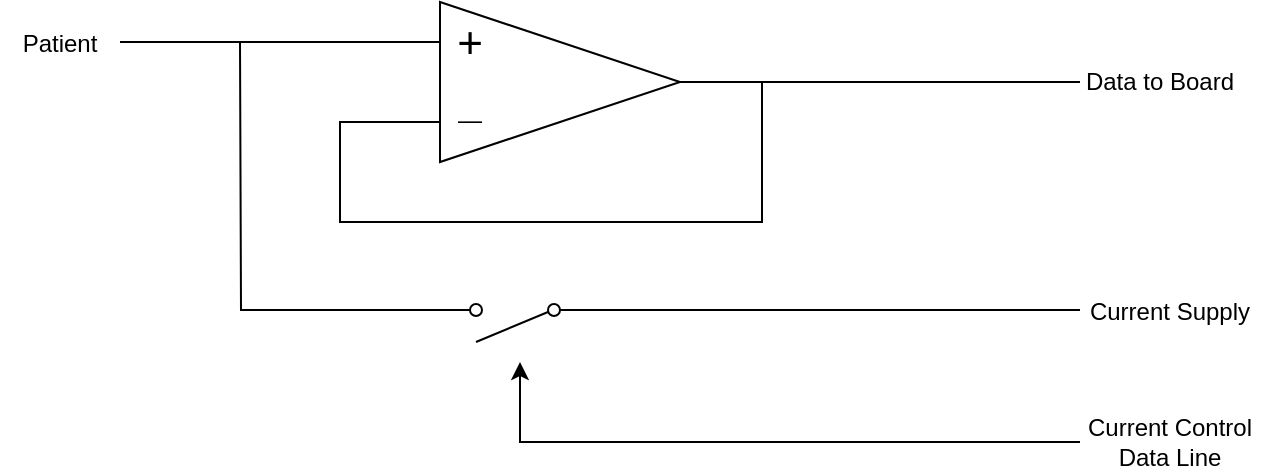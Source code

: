 <mxfile version="21.2.8" type="device">
  <diagram name="Page-1" id="16e2658f-23c8-b752-8be9-c03fbebb8bbe">
    <mxGraphModel dx="715" dy="415" grid="1" gridSize="10" guides="1" tooltips="1" connect="1" arrows="1" fold="1" page="1" pageScale="1" pageWidth="1100" pageHeight="850" background="none" math="0" shadow="0">
      <root>
        <mxCell id="0" />
        <mxCell id="1" parent="0" />
        <mxCell id="H8lYZqmQDmAIox5oj_bT-6" style="edgeStyle=orthogonalEdgeStyle;rounded=0;orthogonalLoop=1;jettySize=auto;html=1;entryX=0;entryY=0.75;entryDx=0;entryDy=0;endArrow=none;endFill=0;" edge="1" parent="1" source="H8lYZqmQDmAIox5oj_bT-5" target="H8lYZqmQDmAIox5oj_bT-5">
          <mxGeometry relative="1" as="geometry">
            <mxPoint x="260" y="210" as="targetPoint" />
            <Array as="points">
              <mxPoint x="481" y="180" />
              <mxPoint x="481" y="250" />
              <mxPoint x="270" y="250" />
              <mxPoint x="270" y="200" />
            </Array>
          </mxGeometry>
        </mxCell>
        <mxCell id="H8lYZqmQDmAIox5oj_bT-5" value="" style="triangle;whiteSpace=wrap;html=1;" vertex="1" parent="1">
          <mxGeometry x="320" y="140" width="120" height="80" as="geometry" />
        </mxCell>
        <mxCell id="H8lYZqmQDmAIox5oj_bT-7" value="" style="endArrow=none;html=1;rounded=0;" edge="1" parent="1">
          <mxGeometry width="50" height="50" relative="1" as="geometry">
            <mxPoint x="480" y="180" as="sourcePoint" />
            <mxPoint x="640" y="180" as="targetPoint" />
          </mxGeometry>
        </mxCell>
        <mxCell id="H8lYZqmQDmAIox5oj_bT-8" value="" style="endArrow=none;html=1;rounded=0;entryX=0;entryY=0.25;entryDx=0;entryDy=0;endFill=0;" edge="1" parent="1" target="H8lYZqmQDmAIox5oj_bT-5">
          <mxGeometry width="50" height="50" relative="1" as="geometry">
            <mxPoint x="160" y="160" as="sourcePoint" />
            <mxPoint x="240" y="155" as="targetPoint" />
            <Array as="points">
              <mxPoint x="210" y="160" />
            </Array>
          </mxGeometry>
        </mxCell>
        <mxCell id="H8lYZqmQDmAIox5oj_bT-11" style="edgeStyle=orthogonalEdgeStyle;rounded=0;orthogonalLoop=1;jettySize=auto;html=1;exitX=1;exitY=0.8;exitDx=0;exitDy=0;endArrow=none;endFill=0;" edge="1" parent="1" source="H8lYZqmQDmAIox5oj_bT-9">
          <mxGeometry relative="1" as="geometry">
            <mxPoint x="220" y="160" as="targetPoint" />
          </mxGeometry>
        </mxCell>
        <mxCell id="H8lYZqmQDmAIox5oj_bT-12" style="edgeStyle=orthogonalEdgeStyle;rounded=0;orthogonalLoop=1;jettySize=auto;html=1;exitX=0;exitY=0.8;exitDx=0;exitDy=0;endArrow=none;endFill=0;" edge="1" parent="1" source="H8lYZqmQDmAIox5oj_bT-9">
          <mxGeometry relative="1" as="geometry">
            <mxPoint x="640" y="294" as="targetPoint" />
          </mxGeometry>
        </mxCell>
        <mxCell id="H8lYZqmQDmAIox5oj_bT-9" value="" style="html=1;shape=mxgraph.electrical.electro-mechanical.singleSwitch;aspect=fixed;elSwitchState=off;direction=west;" vertex="1" parent="1">
          <mxGeometry x="320" y="290" width="75" height="20" as="geometry" />
        </mxCell>
        <mxCell id="H8lYZqmQDmAIox5oj_bT-13" value="" style="endArrow=classic;html=1;rounded=0;" edge="1" parent="1">
          <mxGeometry width="50" height="50" relative="1" as="geometry">
            <mxPoint x="640" y="360" as="sourcePoint" />
            <mxPoint x="360" y="320" as="targetPoint" />
            <Array as="points">
              <mxPoint x="360" y="360" />
            </Array>
          </mxGeometry>
        </mxCell>
        <mxCell id="H8lYZqmQDmAIox5oj_bT-15" value="—" style="text;html=1;strokeColor=none;fillColor=none;align=center;verticalAlign=middle;whiteSpace=wrap;rounded=0;" vertex="1" parent="1">
          <mxGeometry x="305" y="184" width="60" height="30" as="geometry" />
        </mxCell>
        <mxCell id="H8lYZqmQDmAIox5oj_bT-16" value="+" style="text;html=1;strokeColor=none;fillColor=none;align=center;verticalAlign=middle;whiteSpace=wrap;rounded=0;fontSize=22;" vertex="1" parent="1">
          <mxGeometry x="305" y="146" width="60" height="30" as="geometry" />
        </mxCell>
        <mxCell id="H8lYZqmQDmAIox5oj_bT-17" value="Patient" style="text;html=1;strokeColor=none;fillColor=none;align=center;verticalAlign=middle;whiteSpace=wrap;rounded=0;" vertex="1" parent="1">
          <mxGeometry x="100" y="146" width="60" height="30" as="geometry" />
        </mxCell>
        <mxCell id="H8lYZqmQDmAIox5oj_bT-18" value="Data to Board" style="text;html=1;strokeColor=none;fillColor=none;align=center;verticalAlign=middle;whiteSpace=wrap;rounded=0;" vertex="1" parent="1">
          <mxGeometry x="640" y="165" width="80" height="30" as="geometry" />
        </mxCell>
        <mxCell id="H8lYZqmQDmAIox5oj_bT-19" value="Current Supply" style="text;html=1;strokeColor=none;fillColor=none;align=center;verticalAlign=middle;whiteSpace=wrap;rounded=0;" vertex="1" parent="1">
          <mxGeometry x="640" y="280" width="90" height="30" as="geometry" />
        </mxCell>
        <mxCell id="H8lYZqmQDmAIox5oj_bT-20" value="Current Control Data Line" style="text;html=1;strokeColor=none;fillColor=none;align=center;verticalAlign=middle;whiteSpace=wrap;rounded=0;" vertex="1" parent="1">
          <mxGeometry x="640" y="345" width="90" height="30" as="geometry" />
        </mxCell>
      </root>
    </mxGraphModel>
  </diagram>
</mxfile>
